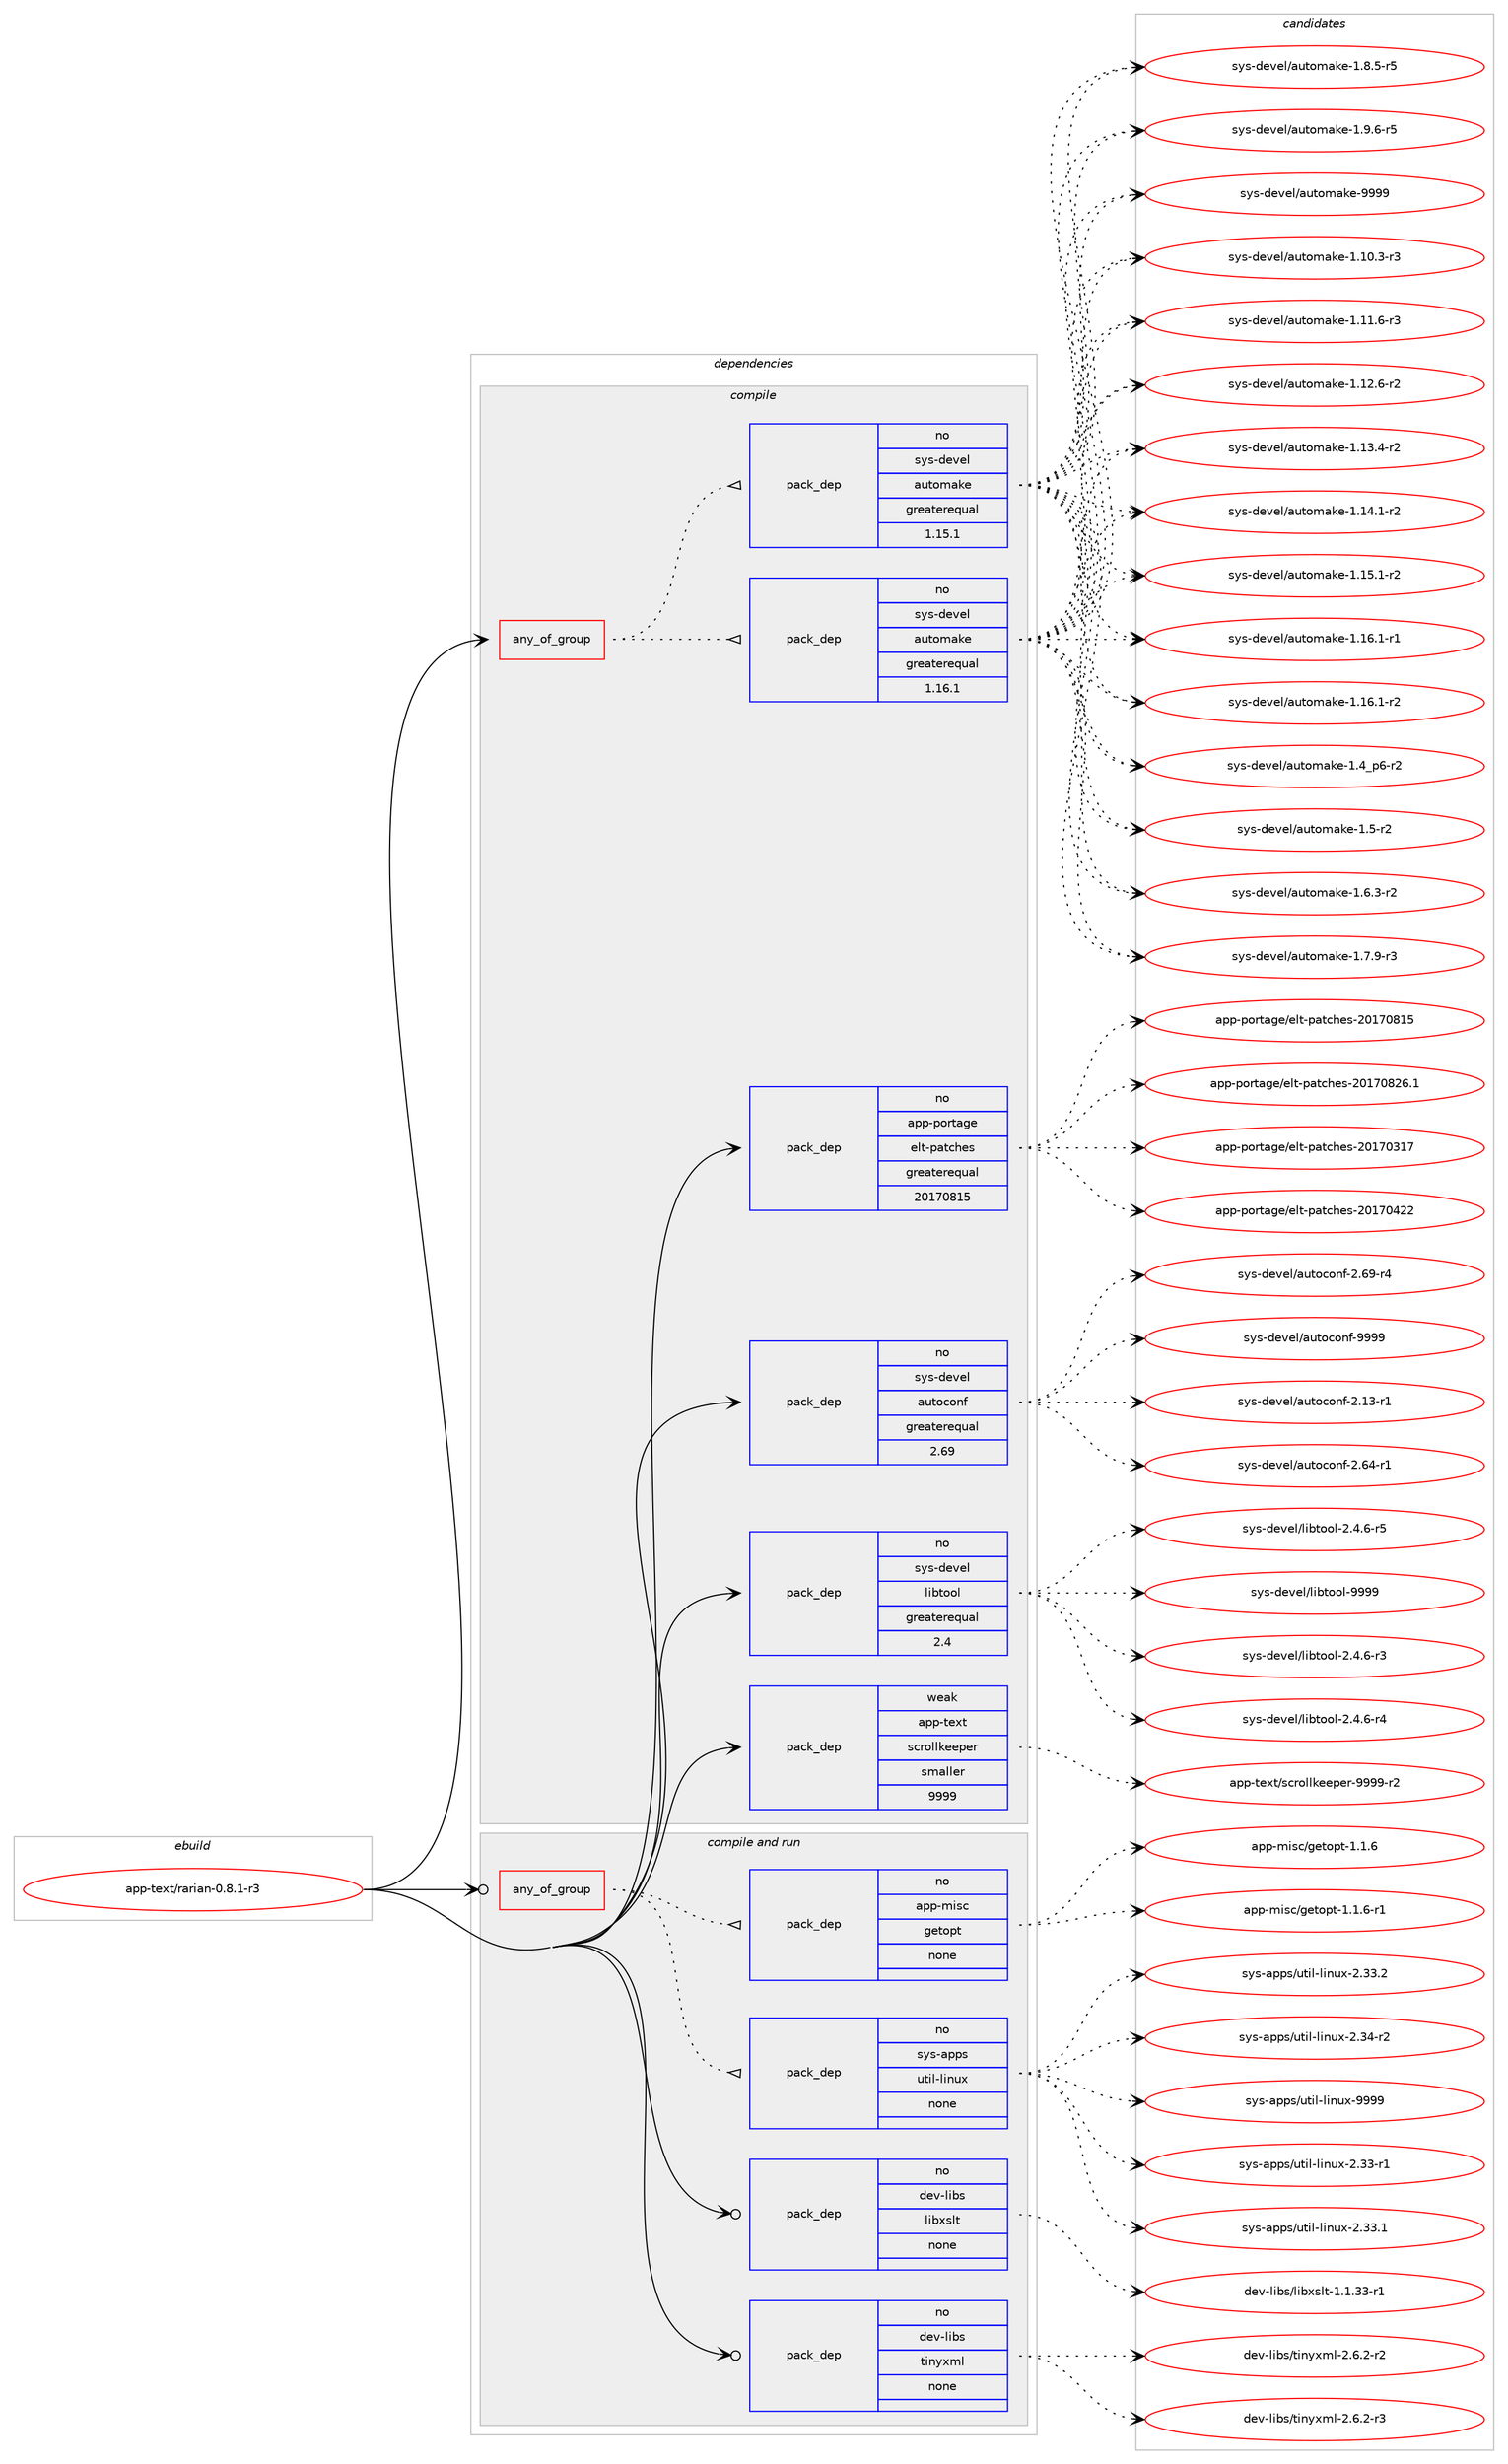 digraph prolog {

# *************
# Graph options
# *************

newrank=true;
concentrate=true;
compound=true;
graph [rankdir=LR,fontname=Helvetica,fontsize=10,ranksep=1.5];#, ranksep=2.5, nodesep=0.2];
edge  [arrowhead=vee];
node  [fontname=Helvetica,fontsize=10];

# **********
# The ebuild
# **********

subgraph cluster_leftcol {
color=gray;
rank=same;
label=<<i>ebuild</i>>;
id [label="app-text/rarian-0.8.1-r3", color=red, width=4, href="../app-text/rarian-0.8.1-r3.svg"];
}

# ****************
# The dependencies
# ****************

subgraph cluster_midcol {
color=gray;
label=<<i>dependencies</i>>;
subgraph cluster_compile {
fillcolor="#eeeeee";
style=filled;
label=<<i>compile</i>>;
subgraph any8942 {
dependency511767 [label=<<TABLE BORDER="0" CELLBORDER="1" CELLSPACING="0" CELLPADDING="4"><TR><TD CELLPADDING="10">any_of_group</TD></TR></TABLE>>, shape=none, color=red];subgraph pack380662 {
dependency511768 [label=<<TABLE BORDER="0" CELLBORDER="1" CELLSPACING="0" CELLPADDING="4" WIDTH="220"><TR><TD ROWSPAN="6" CELLPADDING="30">pack_dep</TD></TR><TR><TD WIDTH="110">no</TD></TR><TR><TD>sys-devel</TD></TR><TR><TD>automake</TD></TR><TR><TD>greaterequal</TD></TR><TR><TD>1.16.1</TD></TR></TABLE>>, shape=none, color=blue];
}
dependency511767:e -> dependency511768:w [weight=20,style="dotted",arrowhead="oinv"];
subgraph pack380663 {
dependency511769 [label=<<TABLE BORDER="0" CELLBORDER="1" CELLSPACING="0" CELLPADDING="4" WIDTH="220"><TR><TD ROWSPAN="6" CELLPADDING="30">pack_dep</TD></TR><TR><TD WIDTH="110">no</TD></TR><TR><TD>sys-devel</TD></TR><TR><TD>automake</TD></TR><TR><TD>greaterequal</TD></TR><TR><TD>1.15.1</TD></TR></TABLE>>, shape=none, color=blue];
}
dependency511767:e -> dependency511769:w [weight=20,style="dotted",arrowhead="oinv"];
}
id:e -> dependency511767:w [weight=20,style="solid",arrowhead="vee"];
subgraph pack380664 {
dependency511770 [label=<<TABLE BORDER="0" CELLBORDER="1" CELLSPACING="0" CELLPADDING="4" WIDTH="220"><TR><TD ROWSPAN="6" CELLPADDING="30">pack_dep</TD></TR><TR><TD WIDTH="110">no</TD></TR><TR><TD>app-portage</TD></TR><TR><TD>elt-patches</TD></TR><TR><TD>greaterequal</TD></TR><TR><TD>20170815</TD></TR></TABLE>>, shape=none, color=blue];
}
id:e -> dependency511770:w [weight=20,style="solid",arrowhead="vee"];
subgraph pack380665 {
dependency511771 [label=<<TABLE BORDER="0" CELLBORDER="1" CELLSPACING="0" CELLPADDING="4" WIDTH="220"><TR><TD ROWSPAN="6" CELLPADDING="30">pack_dep</TD></TR><TR><TD WIDTH="110">no</TD></TR><TR><TD>sys-devel</TD></TR><TR><TD>autoconf</TD></TR><TR><TD>greaterequal</TD></TR><TR><TD>2.69</TD></TR></TABLE>>, shape=none, color=blue];
}
id:e -> dependency511771:w [weight=20,style="solid",arrowhead="vee"];
subgraph pack380666 {
dependency511772 [label=<<TABLE BORDER="0" CELLBORDER="1" CELLSPACING="0" CELLPADDING="4" WIDTH="220"><TR><TD ROWSPAN="6" CELLPADDING="30">pack_dep</TD></TR><TR><TD WIDTH="110">no</TD></TR><TR><TD>sys-devel</TD></TR><TR><TD>libtool</TD></TR><TR><TD>greaterequal</TD></TR><TR><TD>2.4</TD></TR></TABLE>>, shape=none, color=blue];
}
id:e -> dependency511772:w [weight=20,style="solid",arrowhead="vee"];
subgraph pack380667 {
dependency511773 [label=<<TABLE BORDER="0" CELLBORDER="1" CELLSPACING="0" CELLPADDING="4" WIDTH="220"><TR><TD ROWSPAN="6" CELLPADDING="30">pack_dep</TD></TR><TR><TD WIDTH="110">weak</TD></TR><TR><TD>app-text</TD></TR><TR><TD>scrollkeeper</TD></TR><TR><TD>smaller</TD></TR><TR><TD>9999</TD></TR></TABLE>>, shape=none, color=blue];
}
id:e -> dependency511773:w [weight=20,style="solid",arrowhead="vee"];
}
subgraph cluster_compileandrun {
fillcolor="#eeeeee";
style=filled;
label=<<i>compile and run</i>>;
subgraph any8943 {
dependency511774 [label=<<TABLE BORDER="0" CELLBORDER="1" CELLSPACING="0" CELLPADDING="4"><TR><TD CELLPADDING="10">any_of_group</TD></TR></TABLE>>, shape=none, color=red];subgraph pack380668 {
dependency511775 [label=<<TABLE BORDER="0" CELLBORDER="1" CELLSPACING="0" CELLPADDING="4" WIDTH="220"><TR><TD ROWSPAN="6" CELLPADDING="30">pack_dep</TD></TR><TR><TD WIDTH="110">no</TD></TR><TR><TD>sys-apps</TD></TR><TR><TD>util-linux</TD></TR><TR><TD>none</TD></TR><TR><TD></TD></TR></TABLE>>, shape=none, color=blue];
}
dependency511774:e -> dependency511775:w [weight=20,style="dotted",arrowhead="oinv"];
subgraph pack380669 {
dependency511776 [label=<<TABLE BORDER="0" CELLBORDER="1" CELLSPACING="0" CELLPADDING="4" WIDTH="220"><TR><TD ROWSPAN="6" CELLPADDING="30">pack_dep</TD></TR><TR><TD WIDTH="110">no</TD></TR><TR><TD>app-misc</TD></TR><TR><TD>getopt</TD></TR><TR><TD>none</TD></TR><TR><TD></TD></TR></TABLE>>, shape=none, color=blue];
}
dependency511774:e -> dependency511776:w [weight=20,style="dotted",arrowhead="oinv"];
}
id:e -> dependency511774:w [weight=20,style="solid",arrowhead="odotvee"];
subgraph pack380670 {
dependency511777 [label=<<TABLE BORDER="0" CELLBORDER="1" CELLSPACING="0" CELLPADDING="4" WIDTH="220"><TR><TD ROWSPAN="6" CELLPADDING="30">pack_dep</TD></TR><TR><TD WIDTH="110">no</TD></TR><TR><TD>dev-libs</TD></TR><TR><TD>libxslt</TD></TR><TR><TD>none</TD></TR><TR><TD></TD></TR></TABLE>>, shape=none, color=blue];
}
id:e -> dependency511777:w [weight=20,style="solid",arrowhead="odotvee"];
subgraph pack380671 {
dependency511778 [label=<<TABLE BORDER="0" CELLBORDER="1" CELLSPACING="0" CELLPADDING="4" WIDTH="220"><TR><TD ROWSPAN="6" CELLPADDING="30">pack_dep</TD></TR><TR><TD WIDTH="110">no</TD></TR><TR><TD>dev-libs</TD></TR><TR><TD>tinyxml</TD></TR><TR><TD>none</TD></TR><TR><TD></TD></TR></TABLE>>, shape=none, color=blue];
}
id:e -> dependency511778:w [weight=20,style="solid",arrowhead="odotvee"];
}
subgraph cluster_run {
fillcolor="#eeeeee";
style=filled;
label=<<i>run</i>>;
}
}

# **************
# The candidates
# **************

subgraph cluster_choices {
rank=same;
color=gray;
label=<<i>candidates</i>>;

subgraph choice380662 {
color=black;
nodesep=1;
choice11512111545100101118101108479711711611110997107101454946494846514511451 [label="sys-devel/automake-1.10.3-r3", color=red, width=4,href="../sys-devel/automake-1.10.3-r3.svg"];
choice11512111545100101118101108479711711611110997107101454946494946544511451 [label="sys-devel/automake-1.11.6-r3", color=red, width=4,href="../sys-devel/automake-1.11.6-r3.svg"];
choice11512111545100101118101108479711711611110997107101454946495046544511450 [label="sys-devel/automake-1.12.6-r2", color=red, width=4,href="../sys-devel/automake-1.12.6-r2.svg"];
choice11512111545100101118101108479711711611110997107101454946495146524511450 [label="sys-devel/automake-1.13.4-r2", color=red, width=4,href="../sys-devel/automake-1.13.4-r2.svg"];
choice11512111545100101118101108479711711611110997107101454946495246494511450 [label="sys-devel/automake-1.14.1-r2", color=red, width=4,href="../sys-devel/automake-1.14.1-r2.svg"];
choice11512111545100101118101108479711711611110997107101454946495346494511450 [label="sys-devel/automake-1.15.1-r2", color=red, width=4,href="../sys-devel/automake-1.15.1-r2.svg"];
choice11512111545100101118101108479711711611110997107101454946495446494511449 [label="sys-devel/automake-1.16.1-r1", color=red, width=4,href="../sys-devel/automake-1.16.1-r1.svg"];
choice11512111545100101118101108479711711611110997107101454946495446494511450 [label="sys-devel/automake-1.16.1-r2", color=red, width=4,href="../sys-devel/automake-1.16.1-r2.svg"];
choice115121115451001011181011084797117116111109971071014549465295112544511450 [label="sys-devel/automake-1.4_p6-r2", color=red, width=4,href="../sys-devel/automake-1.4_p6-r2.svg"];
choice11512111545100101118101108479711711611110997107101454946534511450 [label="sys-devel/automake-1.5-r2", color=red, width=4,href="../sys-devel/automake-1.5-r2.svg"];
choice115121115451001011181011084797117116111109971071014549465446514511450 [label="sys-devel/automake-1.6.3-r2", color=red, width=4,href="../sys-devel/automake-1.6.3-r2.svg"];
choice115121115451001011181011084797117116111109971071014549465546574511451 [label="sys-devel/automake-1.7.9-r3", color=red, width=4,href="../sys-devel/automake-1.7.9-r3.svg"];
choice115121115451001011181011084797117116111109971071014549465646534511453 [label="sys-devel/automake-1.8.5-r5", color=red, width=4,href="../sys-devel/automake-1.8.5-r5.svg"];
choice115121115451001011181011084797117116111109971071014549465746544511453 [label="sys-devel/automake-1.9.6-r5", color=red, width=4,href="../sys-devel/automake-1.9.6-r5.svg"];
choice115121115451001011181011084797117116111109971071014557575757 [label="sys-devel/automake-9999", color=red, width=4,href="../sys-devel/automake-9999.svg"];
dependency511768:e -> choice11512111545100101118101108479711711611110997107101454946494846514511451:w [style=dotted,weight="100"];
dependency511768:e -> choice11512111545100101118101108479711711611110997107101454946494946544511451:w [style=dotted,weight="100"];
dependency511768:e -> choice11512111545100101118101108479711711611110997107101454946495046544511450:w [style=dotted,weight="100"];
dependency511768:e -> choice11512111545100101118101108479711711611110997107101454946495146524511450:w [style=dotted,weight="100"];
dependency511768:e -> choice11512111545100101118101108479711711611110997107101454946495246494511450:w [style=dotted,weight="100"];
dependency511768:e -> choice11512111545100101118101108479711711611110997107101454946495346494511450:w [style=dotted,weight="100"];
dependency511768:e -> choice11512111545100101118101108479711711611110997107101454946495446494511449:w [style=dotted,weight="100"];
dependency511768:e -> choice11512111545100101118101108479711711611110997107101454946495446494511450:w [style=dotted,weight="100"];
dependency511768:e -> choice115121115451001011181011084797117116111109971071014549465295112544511450:w [style=dotted,weight="100"];
dependency511768:e -> choice11512111545100101118101108479711711611110997107101454946534511450:w [style=dotted,weight="100"];
dependency511768:e -> choice115121115451001011181011084797117116111109971071014549465446514511450:w [style=dotted,weight="100"];
dependency511768:e -> choice115121115451001011181011084797117116111109971071014549465546574511451:w [style=dotted,weight="100"];
dependency511768:e -> choice115121115451001011181011084797117116111109971071014549465646534511453:w [style=dotted,weight="100"];
dependency511768:e -> choice115121115451001011181011084797117116111109971071014549465746544511453:w [style=dotted,weight="100"];
dependency511768:e -> choice115121115451001011181011084797117116111109971071014557575757:w [style=dotted,weight="100"];
}
subgraph choice380663 {
color=black;
nodesep=1;
choice11512111545100101118101108479711711611110997107101454946494846514511451 [label="sys-devel/automake-1.10.3-r3", color=red, width=4,href="../sys-devel/automake-1.10.3-r3.svg"];
choice11512111545100101118101108479711711611110997107101454946494946544511451 [label="sys-devel/automake-1.11.6-r3", color=red, width=4,href="../sys-devel/automake-1.11.6-r3.svg"];
choice11512111545100101118101108479711711611110997107101454946495046544511450 [label="sys-devel/automake-1.12.6-r2", color=red, width=4,href="../sys-devel/automake-1.12.6-r2.svg"];
choice11512111545100101118101108479711711611110997107101454946495146524511450 [label="sys-devel/automake-1.13.4-r2", color=red, width=4,href="../sys-devel/automake-1.13.4-r2.svg"];
choice11512111545100101118101108479711711611110997107101454946495246494511450 [label="sys-devel/automake-1.14.1-r2", color=red, width=4,href="../sys-devel/automake-1.14.1-r2.svg"];
choice11512111545100101118101108479711711611110997107101454946495346494511450 [label="sys-devel/automake-1.15.1-r2", color=red, width=4,href="../sys-devel/automake-1.15.1-r2.svg"];
choice11512111545100101118101108479711711611110997107101454946495446494511449 [label="sys-devel/automake-1.16.1-r1", color=red, width=4,href="../sys-devel/automake-1.16.1-r1.svg"];
choice11512111545100101118101108479711711611110997107101454946495446494511450 [label="sys-devel/automake-1.16.1-r2", color=red, width=4,href="../sys-devel/automake-1.16.1-r2.svg"];
choice115121115451001011181011084797117116111109971071014549465295112544511450 [label="sys-devel/automake-1.4_p6-r2", color=red, width=4,href="../sys-devel/automake-1.4_p6-r2.svg"];
choice11512111545100101118101108479711711611110997107101454946534511450 [label="sys-devel/automake-1.5-r2", color=red, width=4,href="../sys-devel/automake-1.5-r2.svg"];
choice115121115451001011181011084797117116111109971071014549465446514511450 [label="sys-devel/automake-1.6.3-r2", color=red, width=4,href="../sys-devel/automake-1.6.3-r2.svg"];
choice115121115451001011181011084797117116111109971071014549465546574511451 [label="sys-devel/automake-1.7.9-r3", color=red, width=4,href="../sys-devel/automake-1.7.9-r3.svg"];
choice115121115451001011181011084797117116111109971071014549465646534511453 [label="sys-devel/automake-1.8.5-r5", color=red, width=4,href="../sys-devel/automake-1.8.5-r5.svg"];
choice115121115451001011181011084797117116111109971071014549465746544511453 [label="sys-devel/automake-1.9.6-r5", color=red, width=4,href="../sys-devel/automake-1.9.6-r5.svg"];
choice115121115451001011181011084797117116111109971071014557575757 [label="sys-devel/automake-9999", color=red, width=4,href="../sys-devel/automake-9999.svg"];
dependency511769:e -> choice11512111545100101118101108479711711611110997107101454946494846514511451:w [style=dotted,weight="100"];
dependency511769:e -> choice11512111545100101118101108479711711611110997107101454946494946544511451:w [style=dotted,weight="100"];
dependency511769:e -> choice11512111545100101118101108479711711611110997107101454946495046544511450:w [style=dotted,weight="100"];
dependency511769:e -> choice11512111545100101118101108479711711611110997107101454946495146524511450:w [style=dotted,weight="100"];
dependency511769:e -> choice11512111545100101118101108479711711611110997107101454946495246494511450:w [style=dotted,weight="100"];
dependency511769:e -> choice11512111545100101118101108479711711611110997107101454946495346494511450:w [style=dotted,weight="100"];
dependency511769:e -> choice11512111545100101118101108479711711611110997107101454946495446494511449:w [style=dotted,weight="100"];
dependency511769:e -> choice11512111545100101118101108479711711611110997107101454946495446494511450:w [style=dotted,weight="100"];
dependency511769:e -> choice115121115451001011181011084797117116111109971071014549465295112544511450:w [style=dotted,weight="100"];
dependency511769:e -> choice11512111545100101118101108479711711611110997107101454946534511450:w [style=dotted,weight="100"];
dependency511769:e -> choice115121115451001011181011084797117116111109971071014549465446514511450:w [style=dotted,weight="100"];
dependency511769:e -> choice115121115451001011181011084797117116111109971071014549465546574511451:w [style=dotted,weight="100"];
dependency511769:e -> choice115121115451001011181011084797117116111109971071014549465646534511453:w [style=dotted,weight="100"];
dependency511769:e -> choice115121115451001011181011084797117116111109971071014549465746544511453:w [style=dotted,weight="100"];
dependency511769:e -> choice115121115451001011181011084797117116111109971071014557575757:w [style=dotted,weight="100"];
}
subgraph choice380664 {
color=black;
nodesep=1;
choice97112112451121111141169710310147101108116451129711699104101115455048495548514955 [label="app-portage/elt-patches-20170317", color=red, width=4,href="../app-portage/elt-patches-20170317.svg"];
choice97112112451121111141169710310147101108116451129711699104101115455048495548525050 [label="app-portage/elt-patches-20170422", color=red, width=4,href="../app-portage/elt-patches-20170422.svg"];
choice97112112451121111141169710310147101108116451129711699104101115455048495548564953 [label="app-portage/elt-patches-20170815", color=red, width=4,href="../app-portage/elt-patches-20170815.svg"];
choice971121124511211111411697103101471011081164511297116991041011154550484955485650544649 [label="app-portage/elt-patches-20170826.1", color=red, width=4,href="../app-portage/elt-patches-20170826.1.svg"];
dependency511770:e -> choice97112112451121111141169710310147101108116451129711699104101115455048495548514955:w [style=dotted,weight="100"];
dependency511770:e -> choice97112112451121111141169710310147101108116451129711699104101115455048495548525050:w [style=dotted,weight="100"];
dependency511770:e -> choice97112112451121111141169710310147101108116451129711699104101115455048495548564953:w [style=dotted,weight="100"];
dependency511770:e -> choice971121124511211111411697103101471011081164511297116991041011154550484955485650544649:w [style=dotted,weight="100"];
}
subgraph choice380665 {
color=black;
nodesep=1;
choice1151211154510010111810110847971171161119911111010245504649514511449 [label="sys-devel/autoconf-2.13-r1", color=red, width=4,href="../sys-devel/autoconf-2.13-r1.svg"];
choice1151211154510010111810110847971171161119911111010245504654524511449 [label="sys-devel/autoconf-2.64-r1", color=red, width=4,href="../sys-devel/autoconf-2.64-r1.svg"];
choice1151211154510010111810110847971171161119911111010245504654574511452 [label="sys-devel/autoconf-2.69-r4", color=red, width=4,href="../sys-devel/autoconf-2.69-r4.svg"];
choice115121115451001011181011084797117116111991111101024557575757 [label="sys-devel/autoconf-9999", color=red, width=4,href="../sys-devel/autoconf-9999.svg"];
dependency511771:e -> choice1151211154510010111810110847971171161119911111010245504649514511449:w [style=dotted,weight="100"];
dependency511771:e -> choice1151211154510010111810110847971171161119911111010245504654524511449:w [style=dotted,weight="100"];
dependency511771:e -> choice1151211154510010111810110847971171161119911111010245504654574511452:w [style=dotted,weight="100"];
dependency511771:e -> choice115121115451001011181011084797117116111991111101024557575757:w [style=dotted,weight="100"];
}
subgraph choice380666 {
color=black;
nodesep=1;
choice1151211154510010111810110847108105981161111111084550465246544511451 [label="sys-devel/libtool-2.4.6-r3", color=red, width=4,href="../sys-devel/libtool-2.4.6-r3.svg"];
choice1151211154510010111810110847108105981161111111084550465246544511452 [label="sys-devel/libtool-2.4.6-r4", color=red, width=4,href="../sys-devel/libtool-2.4.6-r4.svg"];
choice1151211154510010111810110847108105981161111111084550465246544511453 [label="sys-devel/libtool-2.4.6-r5", color=red, width=4,href="../sys-devel/libtool-2.4.6-r5.svg"];
choice1151211154510010111810110847108105981161111111084557575757 [label="sys-devel/libtool-9999", color=red, width=4,href="../sys-devel/libtool-9999.svg"];
dependency511772:e -> choice1151211154510010111810110847108105981161111111084550465246544511451:w [style=dotted,weight="100"];
dependency511772:e -> choice1151211154510010111810110847108105981161111111084550465246544511452:w [style=dotted,weight="100"];
dependency511772:e -> choice1151211154510010111810110847108105981161111111084550465246544511453:w [style=dotted,weight="100"];
dependency511772:e -> choice1151211154510010111810110847108105981161111111084557575757:w [style=dotted,weight="100"];
}
subgraph choice380667 {
color=black;
nodesep=1;
choice9711211245116101120116471159911411110810810710110111210111445575757574511450 [label="app-text/scrollkeeper-9999-r2", color=red, width=4,href="../app-text/scrollkeeper-9999-r2.svg"];
dependency511773:e -> choice9711211245116101120116471159911411110810810710110111210111445575757574511450:w [style=dotted,weight="100"];
}
subgraph choice380668 {
color=black;
nodesep=1;
choice1151211154597112112115471171161051084510810511011712045504651514511449 [label="sys-apps/util-linux-2.33-r1", color=red, width=4,href="../sys-apps/util-linux-2.33-r1.svg"];
choice1151211154597112112115471171161051084510810511011712045504651514649 [label="sys-apps/util-linux-2.33.1", color=red, width=4,href="../sys-apps/util-linux-2.33.1.svg"];
choice1151211154597112112115471171161051084510810511011712045504651514650 [label="sys-apps/util-linux-2.33.2", color=red, width=4,href="../sys-apps/util-linux-2.33.2.svg"];
choice1151211154597112112115471171161051084510810511011712045504651524511450 [label="sys-apps/util-linux-2.34-r2", color=red, width=4,href="../sys-apps/util-linux-2.34-r2.svg"];
choice115121115459711211211547117116105108451081051101171204557575757 [label="sys-apps/util-linux-9999", color=red, width=4,href="../sys-apps/util-linux-9999.svg"];
dependency511775:e -> choice1151211154597112112115471171161051084510810511011712045504651514511449:w [style=dotted,weight="100"];
dependency511775:e -> choice1151211154597112112115471171161051084510810511011712045504651514649:w [style=dotted,weight="100"];
dependency511775:e -> choice1151211154597112112115471171161051084510810511011712045504651514650:w [style=dotted,weight="100"];
dependency511775:e -> choice1151211154597112112115471171161051084510810511011712045504651524511450:w [style=dotted,weight="100"];
dependency511775:e -> choice115121115459711211211547117116105108451081051101171204557575757:w [style=dotted,weight="100"];
}
subgraph choice380669 {
color=black;
nodesep=1;
choice97112112451091051159947103101116111112116454946494654 [label="app-misc/getopt-1.1.6", color=red, width=4,href="../app-misc/getopt-1.1.6.svg"];
choice971121124510910511599471031011161111121164549464946544511449 [label="app-misc/getopt-1.1.6-r1", color=red, width=4,href="../app-misc/getopt-1.1.6-r1.svg"];
dependency511776:e -> choice97112112451091051159947103101116111112116454946494654:w [style=dotted,weight="100"];
dependency511776:e -> choice971121124510910511599471031011161111121164549464946544511449:w [style=dotted,weight="100"];
}
subgraph choice380670 {
color=black;
nodesep=1;
choice10010111845108105981154710810598120115108116454946494651514511449 [label="dev-libs/libxslt-1.1.33-r1", color=red, width=4,href="../dev-libs/libxslt-1.1.33-r1.svg"];
dependency511777:e -> choice10010111845108105981154710810598120115108116454946494651514511449:w [style=dotted,weight="100"];
}
subgraph choice380671 {
color=black;
nodesep=1;
choice1001011184510810598115471161051101211201091084550465446504511450 [label="dev-libs/tinyxml-2.6.2-r2", color=red, width=4,href="../dev-libs/tinyxml-2.6.2-r2.svg"];
choice1001011184510810598115471161051101211201091084550465446504511451 [label="dev-libs/tinyxml-2.6.2-r3", color=red, width=4,href="../dev-libs/tinyxml-2.6.2-r3.svg"];
dependency511778:e -> choice1001011184510810598115471161051101211201091084550465446504511450:w [style=dotted,weight="100"];
dependency511778:e -> choice1001011184510810598115471161051101211201091084550465446504511451:w [style=dotted,weight="100"];
}
}

}
